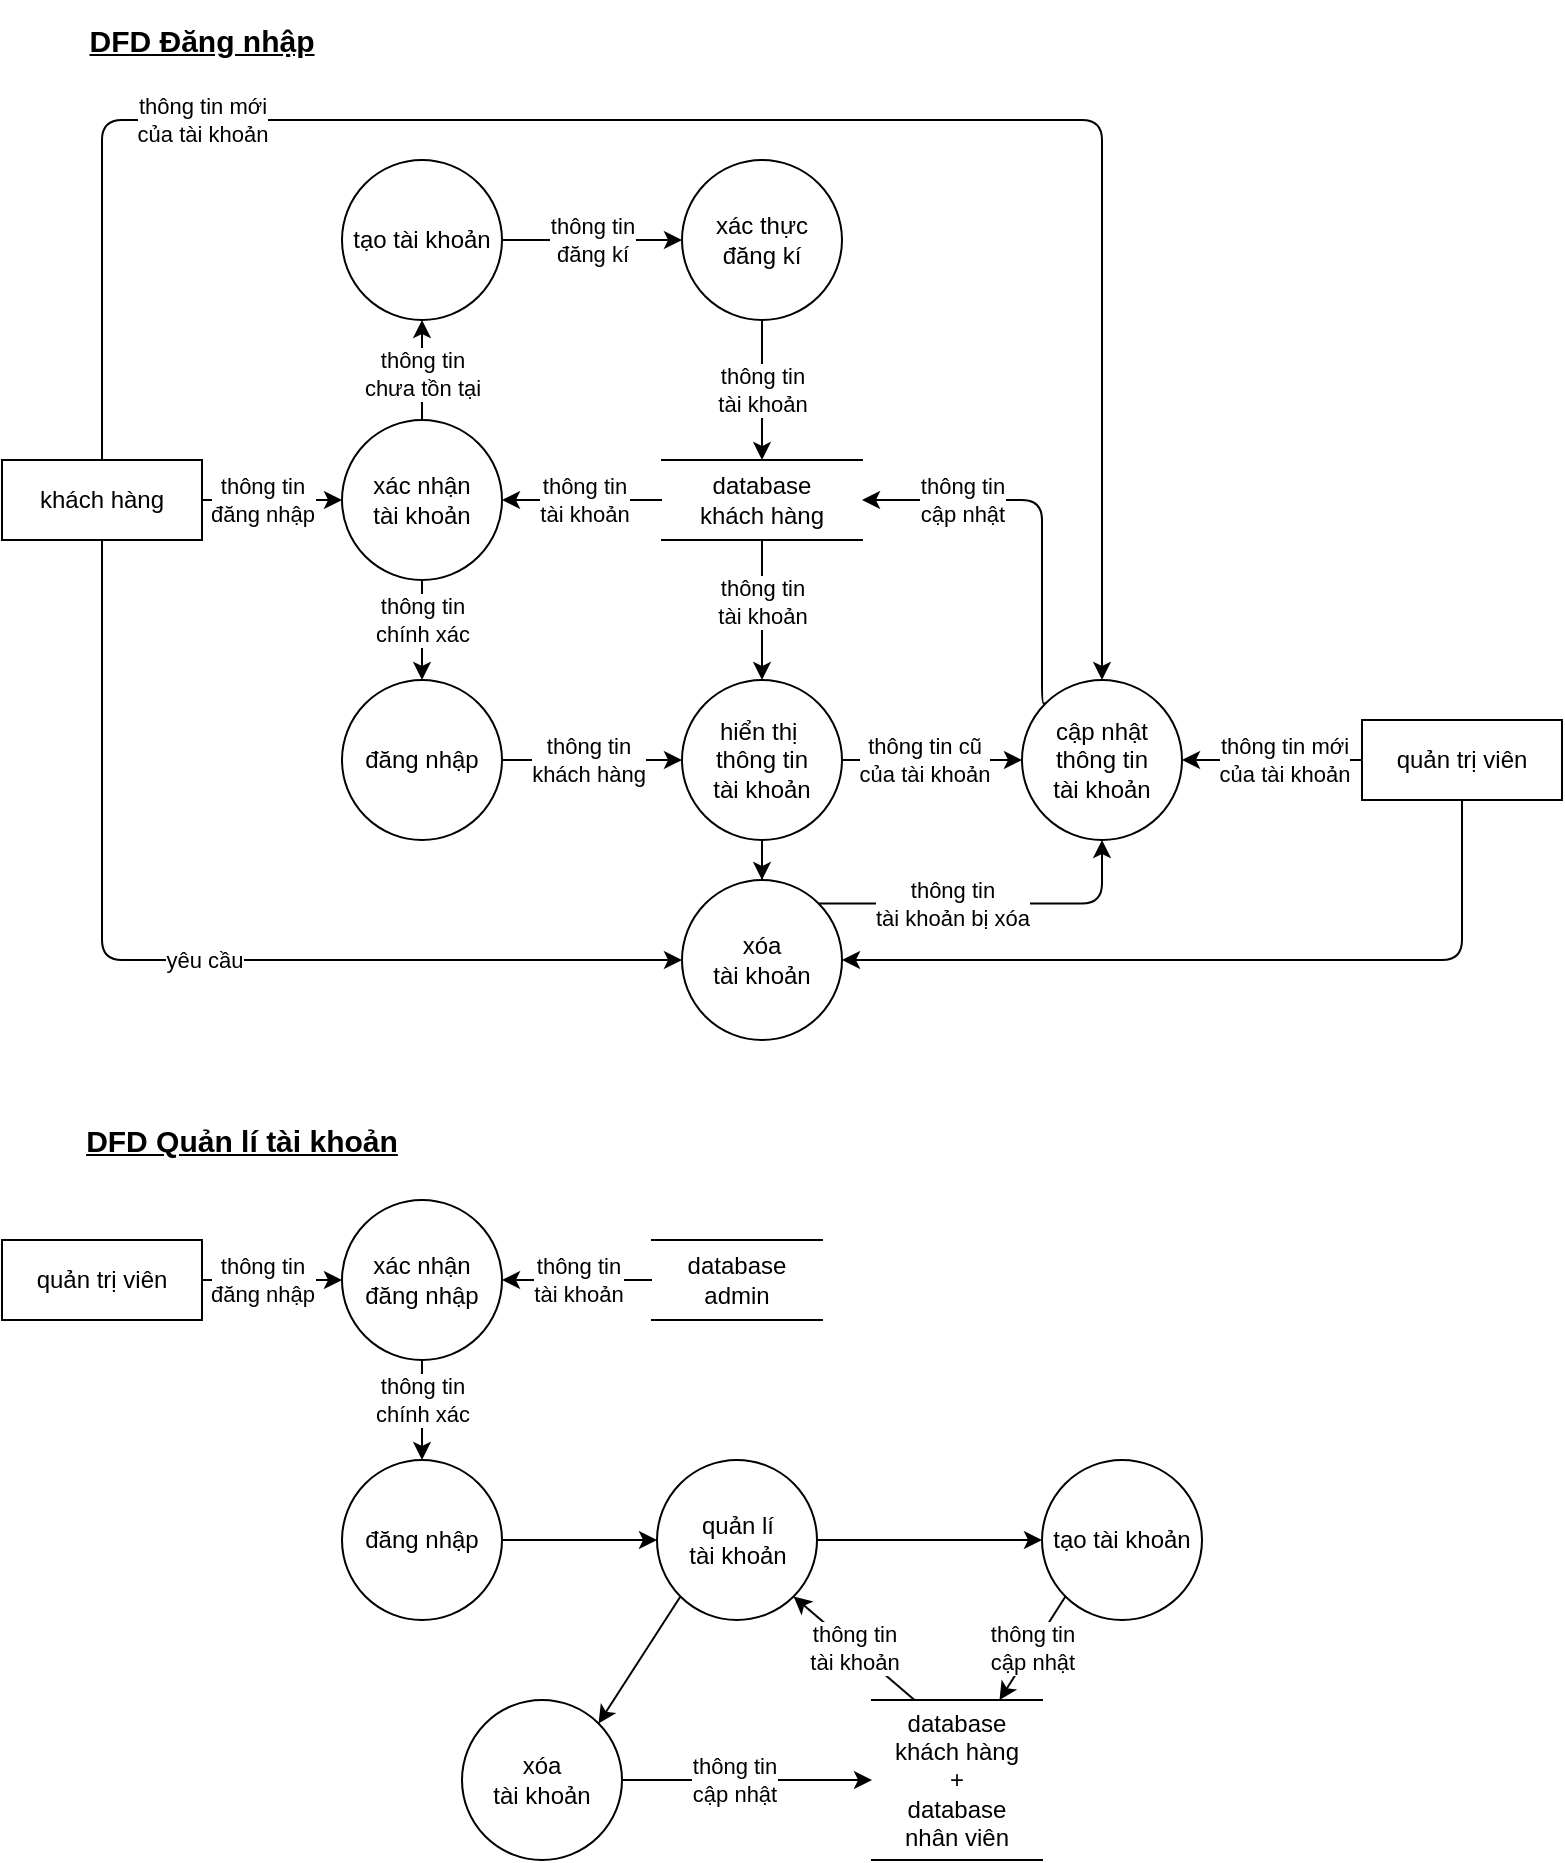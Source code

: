 <mxfile version="13.8.7" type="device"><diagram id="l1LLEqfzRbCImguhtEn0" name="Page-1"><mxGraphModel dx="688" dy="462" grid="1" gridSize="10" guides="1" tooltips="1" connect="1" arrows="1" fold="1" page="1" pageScale="1" pageWidth="850" pageHeight="1100" math="0" shadow="0"><root><mxCell id="0"/><mxCell id="1" parent="0"/><mxCell id="GHvvKtINvzH4WzJe0iex-1" value="xác nhận&lt;br&gt;tài khoản" style="ellipse;whiteSpace=wrap;html=1;aspect=fixed;" parent="1" vertex="1"><mxGeometry x="170" y="210" width="80" height="80" as="geometry"/></mxCell><mxCell id="GHvvKtINvzH4WzJe0iex-36" value="thông tin&lt;br&gt;đăng kí" style="edgeStyle=orthogonalEdgeStyle;rounded=0;orthogonalLoop=1;jettySize=auto;html=1;" parent="1" source="GHvvKtINvzH4WzJe0iex-2" target="GHvvKtINvzH4WzJe0iex-35" edge="1"><mxGeometry relative="1" as="geometry"/></mxCell><mxCell id="GHvvKtINvzH4WzJe0iex-2" value="tạo tài khoản" style="ellipse;whiteSpace=wrap;html=1;aspect=fixed;" parent="1" vertex="1"><mxGeometry x="170" y="80" width="80" height="80" as="geometry"/></mxCell><mxCell id="GHvvKtINvzH4WzJe0iex-3" value="khách hàng" style="rounded=0;whiteSpace=wrap;html=1;" parent="1" vertex="1"><mxGeometry y="230" width="100" height="40" as="geometry"/></mxCell><mxCell id="GHvvKtINvzH4WzJe0iex-4" value="database&lt;br&gt;khách hàng" style="shape=partialRectangle;whiteSpace=wrap;html=1;left=0;right=0;fillColor=none;" parent="1" vertex="1"><mxGeometry x="330" y="230" width="100" height="40" as="geometry"/></mxCell><mxCell id="GHvvKtINvzH4WzJe0iex-5" value="" style="endArrow=classic;html=1;exitX=1;exitY=0.5;exitDx=0;exitDy=0;entryX=0;entryY=0.5;entryDx=0;entryDy=0;" parent="1" source="GHvvKtINvzH4WzJe0iex-3" target="GHvvKtINvzH4WzJe0iex-1" edge="1"><mxGeometry width="50" height="50" relative="1" as="geometry"><mxPoint x="340" y="400" as="sourcePoint"/><mxPoint x="390" y="350" as="targetPoint"/></mxGeometry></mxCell><mxCell id="GHvvKtINvzH4WzJe0iex-6" value="thông tin&lt;br&gt;đăng nhập" style="edgeLabel;html=1;align=center;verticalAlign=middle;resizable=0;points=[];" parent="GHvvKtINvzH4WzJe0iex-5" vertex="1" connectable="0"><mxGeometry x="-0.207" y="3" relative="1" as="geometry"><mxPoint x="2" y="3" as="offset"/></mxGeometry></mxCell><mxCell id="GHvvKtINvzH4WzJe0iex-7" value="" style="endArrow=classic;html=1;exitX=0;exitY=0.5;exitDx=0;exitDy=0;entryX=1;entryY=0.5;entryDx=0;entryDy=0;" parent="1" source="GHvvKtINvzH4WzJe0iex-4" target="GHvvKtINvzH4WzJe0iex-1" edge="1"><mxGeometry width="50" height="50" relative="1" as="geometry"><mxPoint x="60" y="260" as="sourcePoint"/><mxPoint x="180.0" y="260" as="targetPoint"/></mxGeometry></mxCell><mxCell id="GHvvKtINvzH4WzJe0iex-8" value="thông tin&lt;br&gt;tài khoản" style="edgeLabel;html=1;align=center;verticalAlign=middle;resizable=0;points=[];" parent="GHvvKtINvzH4WzJe0iex-7" vertex="1" connectable="0"><mxGeometry x="-0.207" y="3" relative="1" as="geometry"><mxPoint x="-8.24" y="-3" as="offset"/></mxGeometry></mxCell><mxCell id="GHvvKtINvzH4WzJe0iex-14" value="" style="endArrow=classic;html=1;exitX=0.5;exitY=0;exitDx=0;exitDy=0;entryX=0.5;entryY=1;entryDx=0;entryDy=0;" parent="1" source="GHvvKtINvzH4WzJe0iex-1" target="GHvvKtINvzH4WzJe0iex-2" edge="1"><mxGeometry width="50" height="50" relative="1" as="geometry"><mxPoint x="240" y="410" as="sourcePoint"/><mxPoint x="290" y="360" as="targetPoint"/></mxGeometry></mxCell><mxCell id="GHvvKtINvzH4WzJe0iex-15" value="thông tin&lt;br&gt;chưa tồn tại" style="edgeLabel;html=1;align=center;verticalAlign=middle;resizable=0;points=[];" parent="GHvvKtINvzH4WzJe0iex-14" vertex="1" connectable="0"><mxGeometry x="-0.325" y="-2" relative="1" as="geometry"><mxPoint x="-2.0" y="-6" as="offset"/></mxGeometry></mxCell><mxCell id="GHvvKtINvzH4WzJe0iex-16" value="đăng nhập" style="ellipse;whiteSpace=wrap;html=1;aspect=fixed;" parent="1" vertex="1"><mxGeometry x="170" y="340" width="80" height="80" as="geometry"/></mxCell><mxCell id="GHvvKtINvzH4WzJe0iex-17" value="" style="endArrow=classic;html=1;exitX=0.5;exitY=1;exitDx=0;exitDy=0;entryX=0.5;entryY=0;entryDx=0;entryDy=0;" parent="1" source="GHvvKtINvzH4WzJe0iex-1" target="GHvvKtINvzH4WzJe0iex-16" edge="1"><mxGeometry width="50" height="50" relative="1" as="geometry"><mxPoint x="200" y="290" as="sourcePoint"/><mxPoint x="250" y="240" as="targetPoint"/></mxGeometry></mxCell><mxCell id="GHvvKtINvzH4WzJe0iex-18" value="thông tin&lt;br&gt;chính xác" style="edgeLabel;html=1;align=center;verticalAlign=middle;resizable=0;points=[];" parent="GHvvKtINvzH4WzJe0iex-17" vertex="1" connectable="0"><mxGeometry x="-0.433" y="2" relative="1" as="geometry"><mxPoint x="-2" y="6" as="offset"/></mxGeometry></mxCell><mxCell id="GHvvKtINvzH4WzJe0iex-39" value="" style="edgeStyle=orthogonalEdgeStyle;rounded=0;orthogonalLoop=1;jettySize=auto;html=1;" parent="1" source="GHvvKtINvzH4WzJe0iex-19" target="GHvvKtINvzH4WzJe0iex-34" edge="1"><mxGeometry relative="1" as="geometry"/></mxCell><mxCell id="GHvvKtINvzH4WzJe0iex-19" value="hiển thị&amp;nbsp;&lt;br&gt;thông tin&lt;br&gt;tài khoản" style="ellipse;whiteSpace=wrap;html=1;aspect=fixed;" parent="1" vertex="1"><mxGeometry x="340" y="340" width="80" height="80" as="geometry"/></mxCell><mxCell id="GHvvKtINvzH4WzJe0iex-20" value="" style="endArrow=classic;html=1;exitX=1;exitY=0.5;exitDx=0;exitDy=0;entryX=0;entryY=0.5;entryDx=0;entryDy=0;" parent="1" source="GHvvKtINvzH4WzJe0iex-16" target="GHvvKtINvzH4WzJe0iex-19" edge="1"><mxGeometry width="50" height="50" relative="1" as="geometry"><mxPoint x="250" y="420" as="sourcePoint"/><mxPoint x="300" y="370" as="targetPoint"/></mxGeometry></mxCell><mxCell id="GHvvKtINvzH4WzJe0iex-21" value="thông tin&lt;br&gt;khách hàng" style="edgeLabel;html=1;align=center;verticalAlign=middle;resizable=0;points=[];" parent="GHvvKtINvzH4WzJe0iex-20" vertex="1" connectable="0"><mxGeometry x="-0.482" y="3" relative="1" as="geometry"><mxPoint x="19" y="3" as="offset"/></mxGeometry></mxCell><mxCell id="GHvvKtINvzH4WzJe0iex-23" value="" style="endArrow=classic;html=1;exitX=0.5;exitY=1;exitDx=0;exitDy=0;entryX=0.5;entryY=0;entryDx=0;entryDy=0;" parent="1" source="GHvvKtINvzH4WzJe0iex-4" target="GHvvKtINvzH4WzJe0iex-19" edge="1"><mxGeometry width="50" height="50" relative="1" as="geometry"><mxPoint x="250" y="270" as="sourcePoint"/><mxPoint x="300" y="220" as="targetPoint"/></mxGeometry></mxCell><mxCell id="GHvvKtINvzH4WzJe0iex-24" value="thông tin&lt;br&gt;tài khoản" style="edgeLabel;html=1;align=center;verticalAlign=middle;resizable=0;points=[];" parent="GHvvKtINvzH4WzJe0iex-23" vertex="1" connectable="0"><mxGeometry x="-0.589" y="-3" relative="1" as="geometry"><mxPoint x="3" y="16" as="offset"/></mxGeometry></mxCell><mxCell id="GHvvKtINvzH4WzJe0iex-25" value="cập nhật&lt;br&gt;thông tin&lt;br&gt;tài khoản" style="ellipse;whiteSpace=wrap;html=1;aspect=fixed;" parent="1" vertex="1"><mxGeometry x="510" y="340" width="80" height="80" as="geometry"/></mxCell><mxCell id="GHvvKtINvzH4WzJe0iex-26" value="" style="endArrow=classic;html=1;" parent="1" source="GHvvKtINvzH4WzJe0iex-19" target="GHvvKtINvzH4WzJe0iex-25" edge="1"><mxGeometry width="50" height="50" relative="1" as="geometry"><mxPoint x="379.5" y="420" as="sourcePoint"/><mxPoint x="380" y="480" as="targetPoint"/></mxGeometry></mxCell><mxCell id="GHvvKtINvzH4WzJe0iex-27" value="thông tin cũ&lt;br&gt;của tài khoản" style="edgeLabel;html=1;align=center;verticalAlign=middle;resizable=0;points=[];" parent="GHvvKtINvzH4WzJe0iex-26" vertex="1" connectable="0"><mxGeometry x="-0.589" y="-3" relative="1" as="geometry"><mxPoint x="22" y="-3" as="offset"/></mxGeometry></mxCell><mxCell id="GHvvKtINvzH4WzJe0iex-28" value="" style="endArrow=classic;html=1;edgeStyle=orthogonalEdgeStyle;entryX=0.5;entryY=0;entryDx=0;entryDy=0;" parent="1" source="GHvvKtINvzH4WzJe0iex-3" target="GHvvKtINvzH4WzJe0iex-25" edge="1"><mxGeometry width="50" height="50" relative="1" as="geometry"><mxPoint x="50" y="230" as="sourcePoint"/><mxPoint x="550" y="380" as="targetPoint"/><Array as="points"><mxPoint x="50" y="60"/><mxPoint x="550" y="60"/></Array></mxGeometry></mxCell><mxCell id="GHvvKtINvzH4WzJe0iex-29" value="thông tin mới&lt;br&gt;của tài khoản" style="edgeLabel;html=1;align=center;verticalAlign=middle;resizable=0;points=[];" parent="GHvvKtINvzH4WzJe0iex-28" vertex="1" connectable="0"><mxGeometry x="-0.508" y="42" relative="1" as="geometry"><mxPoint x="-14.18" y="42" as="offset"/></mxGeometry></mxCell><mxCell id="GHvvKtINvzH4WzJe0iex-31" value="quản trị viên" style="rounded=0;whiteSpace=wrap;html=1;" parent="1" vertex="1"><mxGeometry x="680" y="360" width="100" height="40" as="geometry"/></mxCell><mxCell id="GHvvKtINvzH4WzJe0iex-32" value="" style="endArrow=classic;html=1;exitX=0;exitY=0.5;exitDx=0;exitDy=0;entryX=1;entryY=0.5;entryDx=0;entryDy=0;" parent="1" source="GHvvKtINvzH4WzJe0iex-31" target="GHvvKtINvzH4WzJe0iex-25" edge="1"><mxGeometry width="50" height="50" relative="1" as="geometry"><mxPoint x="510" y="320" as="sourcePoint"/><mxPoint x="560" y="270" as="targetPoint"/></mxGeometry></mxCell><mxCell id="GHvvKtINvzH4WzJe0iex-33" value="thông tin mới&lt;br&gt;của tài khoản" style="edgeLabel;html=1;align=center;verticalAlign=middle;resizable=0;points=[];" parent="GHvvKtINvzH4WzJe0iex-32" vertex="1" connectable="0"><mxGeometry x="-0.428" y="3" relative="1" as="geometry"><mxPoint x="-14" y="-3" as="offset"/></mxGeometry></mxCell><mxCell id="GHvvKtINvzH4WzJe0iex-34" value="xóa&lt;br&gt;tài khoản" style="ellipse;whiteSpace=wrap;html=1;aspect=fixed;" parent="1" vertex="1"><mxGeometry x="340" y="440" width="80" height="80" as="geometry"/></mxCell><mxCell id="GHvvKtINvzH4WzJe0iex-38" value="thông tin&lt;br&gt;tài khoản" style="edgeStyle=orthogonalEdgeStyle;rounded=0;orthogonalLoop=1;jettySize=auto;html=1;" parent="1" source="GHvvKtINvzH4WzJe0iex-35" target="GHvvKtINvzH4WzJe0iex-4" edge="1"><mxGeometry relative="1" as="geometry"/></mxCell><mxCell id="GHvvKtINvzH4WzJe0iex-35" value="xác thực&lt;br&gt;đăng kí" style="ellipse;whiteSpace=wrap;html=1;aspect=fixed;" parent="1" vertex="1"><mxGeometry x="340" y="80" width="80" height="80" as="geometry"/></mxCell><mxCell id="GHvvKtINvzH4WzJe0iex-40" value="" style="endArrow=classic;html=1;exitX=0.5;exitY=1;exitDx=0;exitDy=0;entryX=0;entryY=0.5;entryDx=0;entryDy=0;edgeStyle=orthogonalEdgeStyle;" parent="1" source="GHvvKtINvzH4WzJe0iex-3" target="GHvvKtINvzH4WzJe0iex-34" edge="1"><mxGeometry width="50" height="50" relative="1" as="geometry"><mxPoint x="250" y="370" as="sourcePoint"/><mxPoint x="300" y="320" as="targetPoint"/></mxGeometry></mxCell><mxCell id="GHvvKtINvzH4WzJe0iex-41" value="yêu cầu" style="edgeLabel;html=1;align=center;verticalAlign=middle;resizable=0;points=[];" parent="GHvvKtINvzH4WzJe0iex-40" vertex="1" connectable="0"><mxGeometry x="-0.094" y="25" relative="1" as="geometry"><mxPoint x="34.06" y="25" as="offset"/></mxGeometry></mxCell><mxCell id="GHvvKtINvzH4WzJe0iex-42" value="" style="endArrow=classic;html=1;exitX=0.5;exitY=1;exitDx=0;exitDy=0;entryX=1;entryY=0.5;entryDx=0;entryDy=0;edgeStyle=orthogonalEdgeStyle;" parent="1" source="GHvvKtINvzH4WzJe0iex-31" target="GHvvKtINvzH4WzJe0iex-34" edge="1"><mxGeometry width="50" height="50" relative="1" as="geometry"><mxPoint x="430" y="390" as="sourcePoint"/><mxPoint x="480" y="340" as="targetPoint"/></mxGeometry></mxCell><mxCell id="GHvvKtINvzH4WzJe0iex-44" value="" style="endArrow=classic;html=1;exitX=0;exitY=0;exitDx=0;exitDy=0;entryX=1;entryY=0.5;entryDx=0;entryDy=0;edgeStyle=orthogonalEdgeStyle;" parent="1" source="GHvvKtINvzH4WzJe0iex-25" target="GHvvKtINvzH4WzJe0iex-4" edge="1"><mxGeometry width="50" height="50" relative="1" as="geometry"><mxPoint x="430" y="370" as="sourcePoint"/><mxPoint x="480" y="320" as="targetPoint"/><Array as="points"><mxPoint x="520" y="352"/><mxPoint x="520" y="250"/></Array></mxGeometry></mxCell><mxCell id="GHvvKtINvzH4WzJe0iex-46" value="thông tin&lt;br&gt;cập nhật" style="edgeLabel;html=1;align=center;verticalAlign=middle;resizable=0;points=[];" parent="GHvvKtINvzH4WzJe0iex-44" vertex="1" connectable="0"><mxGeometry x="0.314" y="-1" relative="1" as="geometry"><mxPoint x="-16.42" y="1" as="offset"/></mxGeometry></mxCell><mxCell id="GHvvKtINvzH4WzJe0iex-45" value="" style="endArrow=classic;html=1;exitX=1;exitY=0;exitDx=0;exitDy=0;entryX=0.5;entryY=1;entryDx=0;entryDy=0;edgeStyle=orthogonalEdgeStyle;" parent="1" source="GHvvKtINvzH4WzJe0iex-34" target="GHvvKtINvzH4WzJe0iex-25" edge="1"><mxGeometry width="50" height="50" relative="1" as="geometry"><mxPoint x="430" y="370" as="sourcePoint"/><mxPoint x="480" y="320" as="targetPoint"/></mxGeometry></mxCell><mxCell id="GHvvKtINvzH4WzJe0iex-47" value="thông tin&lt;br&gt;tài khoản bị xóa" style="edgeLabel;html=1;align=center;verticalAlign=middle;resizable=0;points=[];" parent="GHvvKtINvzH4WzJe0iex-45" vertex="1" connectable="0"><mxGeometry x="-0.461" relative="1" as="geometry"><mxPoint x="19.72" as="offset"/></mxGeometry></mxCell><mxCell id="GHvvKtINvzH4WzJe0iex-49" value="DFD Đăng nhập" style="text;html=1;strokeColor=none;fillColor=none;align=center;verticalAlign=middle;whiteSpace=wrap;rounded=0;fontStyle=5;fontSize=15;" parent="1" vertex="1"><mxGeometry x="40" width="120" height="40" as="geometry"/></mxCell><mxCell id="GHvvKtINvzH4WzJe0iex-51" value="quản trị viên" style="rounded=0;whiteSpace=wrap;html=1;" parent="1" vertex="1"><mxGeometry y="620" width="100" height="40" as="geometry"/></mxCell><mxCell id="GHvvKtINvzH4WzJe0iex-52" value="xác nhận&lt;br&gt;đăng nhập" style="ellipse;whiteSpace=wrap;html=1;aspect=fixed;" parent="1" vertex="1"><mxGeometry x="170" y="600" width="80" height="80" as="geometry"/></mxCell><mxCell id="GHvvKtINvzH4WzJe0iex-53" value="" style="endArrow=classic;html=1;entryX=0;entryY=0.5;entryDx=0;entryDy=0;" parent="1" source="GHvvKtINvzH4WzJe0iex-51" target="GHvvKtINvzH4WzJe0iex-52" edge="1"><mxGeometry width="50" height="50" relative="1" as="geometry"><mxPoint x="100" y="640" as="sourcePoint"/><mxPoint x="390" y="740" as="targetPoint"/></mxGeometry></mxCell><mxCell id="GHvvKtINvzH4WzJe0iex-54" value="thông tin&lt;br&gt;đăng nhập" style="edgeLabel;html=1;align=center;verticalAlign=middle;resizable=0;points=[];" parent="GHvvKtINvzH4WzJe0iex-53" vertex="1" connectable="0"><mxGeometry x="-0.207" y="3" relative="1" as="geometry"><mxPoint x="2" y="3" as="offset"/></mxGeometry></mxCell><mxCell id="GHvvKtINvzH4WzJe0iex-63" value="" style="edgeStyle=orthogonalEdgeStyle;rounded=0;orthogonalLoop=1;jettySize=auto;html=1;fontSize=15;" parent="1" source="GHvvKtINvzH4WzJe0iex-55" target="GHvvKtINvzH4WzJe0iex-62" edge="1"><mxGeometry relative="1" as="geometry"/></mxCell><mxCell id="GHvvKtINvzH4WzJe0iex-55" value="đăng nhập" style="ellipse;whiteSpace=wrap;html=1;aspect=fixed;" parent="1" vertex="1"><mxGeometry x="170" y="730" width="80" height="80" as="geometry"/></mxCell><mxCell id="GHvvKtINvzH4WzJe0iex-56" value="" style="endArrow=classic;html=1;exitX=0.5;exitY=1;exitDx=0;exitDy=0;entryX=0.5;entryY=0;entryDx=0;entryDy=0;" parent="1" source="GHvvKtINvzH4WzJe0iex-52" target="GHvvKtINvzH4WzJe0iex-55" edge="1"><mxGeometry width="50" height="50" relative="1" as="geometry"><mxPoint x="200" y="680" as="sourcePoint"/><mxPoint x="250" y="630" as="targetPoint"/></mxGeometry></mxCell><mxCell id="GHvvKtINvzH4WzJe0iex-57" value="thông tin&lt;br&gt;chính xác" style="edgeLabel;html=1;align=center;verticalAlign=middle;resizable=0;points=[];" parent="GHvvKtINvzH4WzJe0iex-56" vertex="1" connectable="0"><mxGeometry x="-0.433" y="2" relative="1" as="geometry"><mxPoint x="-2" y="6" as="offset"/></mxGeometry></mxCell><mxCell id="GHvvKtINvzH4WzJe0iex-58" value="database&lt;br&gt;admin" style="shape=partialRectangle;whiteSpace=wrap;html=1;left=0;right=0;fillColor=none;" parent="1" vertex="1"><mxGeometry x="325" y="620" width="85" height="40" as="geometry"/></mxCell><mxCell id="GHvvKtINvzH4WzJe0iex-59" value="" style="endArrow=classic;html=1;exitX=0;exitY=0.5;exitDx=0;exitDy=0;" parent="1" source="GHvvKtINvzH4WzJe0iex-58" target="GHvvKtINvzH4WzJe0iex-52" edge="1"><mxGeometry width="50" height="50" relative="1" as="geometry"><mxPoint x="60" y="650" as="sourcePoint"/><mxPoint x="250" y="640" as="targetPoint"/></mxGeometry></mxCell><mxCell id="GHvvKtINvzH4WzJe0iex-60" value="thông tin&lt;br&gt;tài khoản" style="edgeLabel;html=1;align=center;verticalAlign=middle;resizable=0;points=[];" parent="GHvvKtINvzH4WzJe0iex-59" vertex="1" connectable="0"><mxGeometry x="-0.207" y="3" relative="1" as="geometry"><mxPoint x="-8.24" y="-3" as="offset"/></mxGeometry></mxCell><mxCell id="GHvvKtINvzH4WzJe0iex-65" value="" style="edgeStyle=orthogonalEdgeStyle;rounded=0;orthogonalLoop=1;jettySize=auto;html=1;fontSize=15;" parent="1" source="GHvvKtINvzH4WzJe0iex-62" target="GHvvKtINvzH4WzJe0iex-64" edge="1"><mxGeometry relative="1" as="geometry"/></mxCell><mxCell id="GHvvKtINvzH4WzJe0iex-62" value="quản lí&lt;br&gt;tài khoản" style="ellipse;whiteSpace=wrap;html=1;aspect=fixed;" parent="1" vertex="1"><mxGeometry x="327.5" y="730" width="80" height="80" as="geometry"/></mxCell><mxCell id="GHvvKtINvzH4WzJe0iex-64" value="tạo tài khoản" style="ellipse;whiteSpace=wrap;html=1;aspect=fixed;" parent="1" vertex="1"><mxGeometry x="520" y="730" width="80" height="80" as="geometry"/></mxCell><mxCell id="GHvvKtINvzH4WzJe0iex-69" value="thông tin&lt;br&gt;cập nhật" style="rounded=0;orthogonalLoop=1;jettySize=auto;html=1;fontSize=11;" parent="1" source="GHvvKtINvzH4WzJe0iex-66" target="GHvvKtINvzH4WzJe0iex-68" edge="1"><mxGeometry x="-0.103" relative="1" as="geometry"><mxPoint as="offset"/></mxGeometry></mxCell><mxCell id="GHvvKtINvzH4WzJe0iex-66" value="xóa&lt;br&gt;tài khoản" style="ellipse;whiteSpace=wrap;html=1;aspect=fixed;" parent="1" vertex="1"><mxGeometry x="230" y="850" width="80" height="80" as="geometry"/></mxCell><mxCell id="GHvvKtINvzH4WzJe0iex-68" value="database&lt;br&gt;khách hàng&lt;br&gt;+&lt;br&gt;database&lt;br&gt;nhân viên" style="shape=partialRectangle;whiteSpace=wrap;html=1;left=0;right=0;fillColor=none;" parent="1" vertex="1"><mxGeometry x="435" y="850" width="85" height="80" as="geometry"/></mxCell><mxCell id="GHvvKtINvzH4WzJe0iex-71" value="" style="endArrow=classic;html=1;fontSize=11;exitX=0;exitY=1;exitDx=0;exitDy=0;entryX=1;entryY=0;entryDx=0;entryDy=0;" parent="1" source="GHvvKtINvzH4WzJe0iex-62" target="GHvvKtINvzH4WzJe0iex-66" edge="1"><mxGeometry width="50" height="50" relative="1" as="geometry"><mxPoint x="380" y="790" as="sourcePoint"/><mxPoint x="430" y="740" as="targetPoint"/></mxGeometry></mxCell><mxCell id="GHvvKtINvzH4WzJe0iex-72" value="thông tin&lt;br&gt;cập nhật" style="endArrow=classic;html=1;fontSize=11;exitX=0;exitY=1;exitDx=0;exitDy=0;entryX=0.75;entryY=0;entryDx=0;entryDy=0;" parent="1" source="GHvvKtINvzH4WzJe0iex-64" target="GHvvKtINvzH4WzJe0iex-68" edge="1"><mxGeometry width="50" height="50" relative="1" as="geometry"><mxPoint x="380" y="790" as="sourcePoint"/><mxPoint x="430" y="740" as="targetPoint"/></mxGeometry></mxCell><mxCell id="GHvvKtINvzH4WzJe0iex-73" value="thông tin&lt;br&gt;tài khoản" style="endArrow=classic;html=1;fontSize=11;exitX=0.25;exitY=0;exitDx=0;exitDy=0;entryX=1;entryY=1;entryDx=0;entryDy=0;" parent="1" source="GHvvKtINvzH4WzJe0iex-68" target="GHvvKtINvzH4WzJe0iex-62" edge="1"><mxGeometry width="50" height="50" relative="1" as="geometry"><mxPoint x="380" y="790" as="sourcePoint"/><mxPoint x="430" y="740" as="targetPoint"/></mxGeometry></mxCell><mxCell id="GHvvKtINvzH4WzJe0iex-74" value="DFD Quản lí tài khoản" style="text;html=1;strokeColor=none;fillColor=none;align=center;verticalAlign=middle;whiteSpace=wrap;rounded=0;fontStyle=5;fontSize=15;" parent="1" vertex="1"><mxGeometry x="40" y="550" width="160" height="40" as="geometry"/></mxCell></root></mxGraphModel></diagram></mxfile>